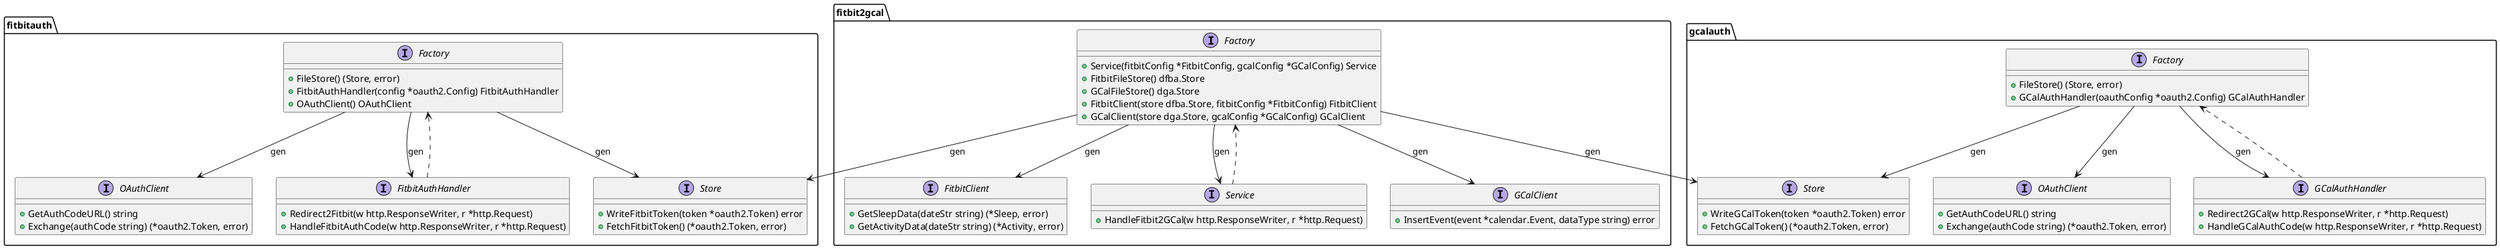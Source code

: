 @startuml

interface fitbitauth.Factory {
    +FileStore() (Store, error)
    +FitbitAuthHandler(config *oauth2.Config) FitbitAuthHandler
    +OAuthClient() OAuthClient
}
interface fitbitauth.OAuthClient {
	+GetAuthCodeURL() string
	+Exchange(authCode string) (*oauth2.Token, error)
}
interface fitbitauth.Store {
    +WriteFitbitToken(token *oauth2.Token) error
    +FetchFitbitToken() (*oauth2.Token, error)
}
interface fitbitauth.FitbitAuthHandler {
    +Redirect2Fitbit(w http.ResponseWriter, r *http.Request)
	+HandleFitbitAuthCode(w http.ResponseWriter, r *http.Request)
}

fitbitauth.FitbitAuthHandler ..> fitbitauth.Factory
fitbitauth.Factory --> fitbitauth.FitbitAuthHandler : gen
fitbitauth.Factory --> fitbitauth.Store : gen
fitbitauth.Factory --> fitbitauth.OAuthClient : gen


interface gcalauth.Factory {
    +FileStore() (Store, error)
    +GCalAuthHandler(oauthConfig *oauth2.Config) GCalAuthHandler

}
interface gcalauth.OAuthClient {
	+GetAuthCodeURL() string
	+Exchange(authCode string) (*oauth2.Token, error)
}
interface gcalauth.Store {
    +WriteGCalToken(token *oauth2.Token) error
    +FetchGCalToken() (*oauth2.Token, error)
}
interface gcalauth.GCalAuthHandler {
	+Redirect2GCal(w http.ResponseWriter, r *http.Request)
	+HandleGCalAuthCode(w http.ResponseWriter, r *http.Request)
}

gcalauth.GCalAuthHandler ..> gcalauth.Factory
gcalauth.Factory --> gcalauth.GCalAuthHandler : gen 
gcalauth.Factory --> gcalauth.Store : gen
gcalauth.Factory --> gcalauth.OAuthClient : gen


interface fitbit2gcal.Factory {
    +Service(fitbitConfig *FitbitConfig, gcalConfig *GCalConfig) Service
    +FitbitFileStore() dfba.Store
    +GCalFileStore() dga.Store
    +FitbitClient(store dfba.Store, fitbitConfig *FitbitConfig) FitbitClient
    +GCalClient(store dga.Store, gcalConfig *GCalConfig) GCalClient
}
interface fitbit2gcal.Service {
    +HandleFitbit2GCal(w http.ResponseWriter, r *http.Request)
}
interface fitbit2gcal.FitbitClient {
    +GetSleepData(dateStr string) (*Sleep, error)
    +GetActivityData(dateStr string) (*Activity, error)
}
interface fitbit2gcal.GCalClient {
    +InsertEvent(event *calendar.Event, dataType string) error
}

fitbit2gcal.Service ..> fitbit2gcal.Factory
fitbit2gcal.Factory --> fitbit2gcal.Service : gen
fitbit2gcal.Factory --> fitbitauth.Store : gen
fitbit2gcal.Factory --> gcalauth.Store : gen
fitbit2gcal.Factory --> fitbit2gcal.FitbitClient : gen
fitbit2gcal.Factory --> fitbit2gcal.GCalClient : gen

@enduml
